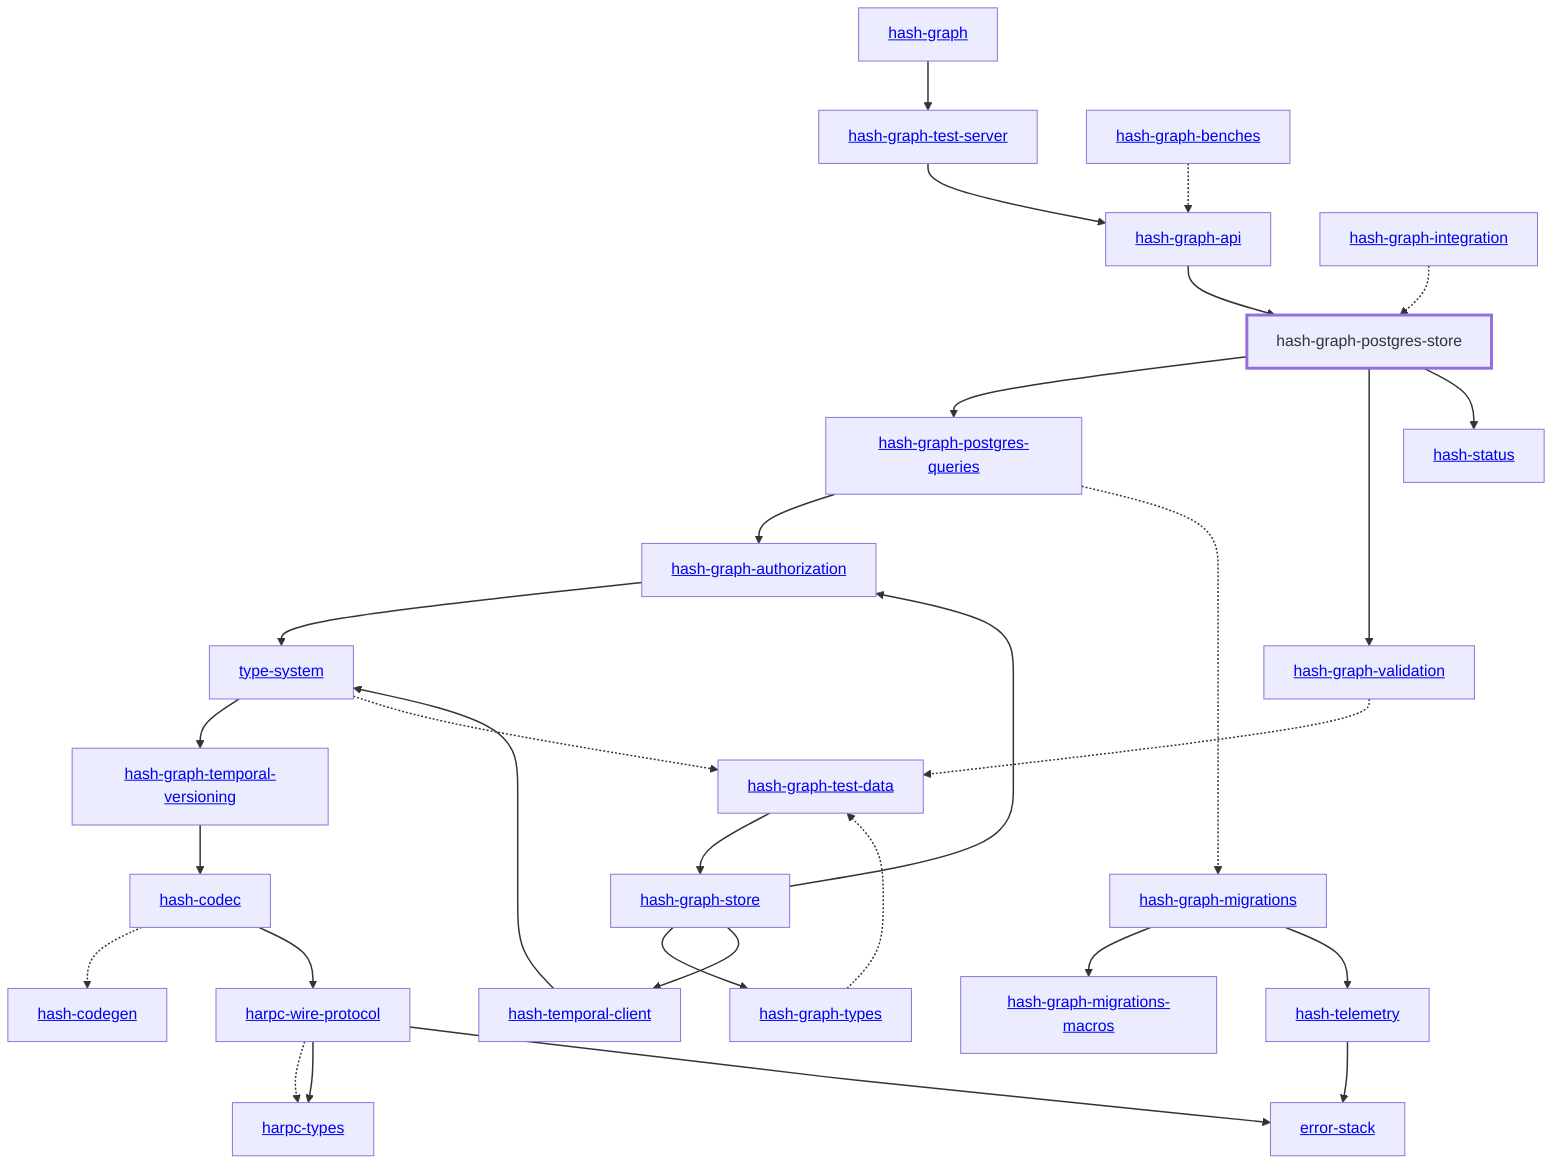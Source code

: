 graph TD
    linkStyle default stroke-width:1.5px
    classDef default stroke-width:1px
    classDef root stroke-width:3px
    classDef dev stroke-width:1px
    classDef build stroke-width:1px
    %% Legend
    %% --> : Normal dependency
    %% -.-> : Dev dependency
    %% ---> : Build dependency
    0[<a href="../hash_graph">hash-graph</a>]
    1[<a href="../type_system">type-system</a>]
    2[<a href="../hash_codec">hash-codec</a>]
    3[<a href="../hash_codegen">hash-codegen</a>]
    4[<a href="../hash_graph_api">hash-graph-api</a>]
    5[<a href="../hash_graph_authorization">hash-graph-authorization</a>]
    6[<a href="../hash_graph_migrations">hash-graph-migrations</a>]
    7[<a href="../hash_graph_migrations_macros">hash-graph-migrations-macros</a>]
    8[<a href="../hash_graph_postgres_queries">hash-graph-postgres-queries</a>]
    9[hash-graph-postgres-store]
    class 9 root
    10[<a href="../hash_graph_store">hash-graph-store</a>]
    11[<a href="../hash_graph_temporal_versioning">hash-graph-temporal-versioning</a>]
    12[<a href="../hash_graph_test_server">hash-graph-test-server</a>]
    13[<a href="../hash_graph_types">hash-graph-types</a>]
    14[<a href="../hash_graph_validation">hash-graph-validation</a>]
    15[<a href="../harpc_types">harpc-types</a>]
    16[<a href="../harpc_wire_protocol">harpc-wire-protocol</a>]
    17[<a href="../hash_status">hash-status</a>]
    18[<a href="../hash_telemetry">hash-telemetry</a>]
    19[<a href="../hash_temporal_client">hash-temporal-client</a>]
    20[<a href="../error_stack">error-stack</a>]
    21[<a href="../hash_graph_benches">hash-graph-benches</a>]
    22[<a href="../hash_graph_integration">hash-graph-integration</a>]
    23[<a href="../hash_graph_test_data">hash-graph-test-data</a>]
    0 --> 12
    1 --> 11
    1 -.-> 23
    2 -.-> 3
    2 --> 16
    4 --> 9
    5 --> 1
    6 --> 7
    6 --> 18
    8 --> 5
    8 -.-> 6
    9 --> 8
    9 --> 14
    9 --> 17
    10 --> 5
    10 --> 13
    10 --> 19
    11 --> 2
    12 --> 4
    13 -.-> 23
    14 -.-> 23
    16 -.-> 15
    16 --> 15
    16 --> 20
    18 --> 20
    19 --> 1
    21 -.-> 4
    22 -.-> 9
    23 --> 10